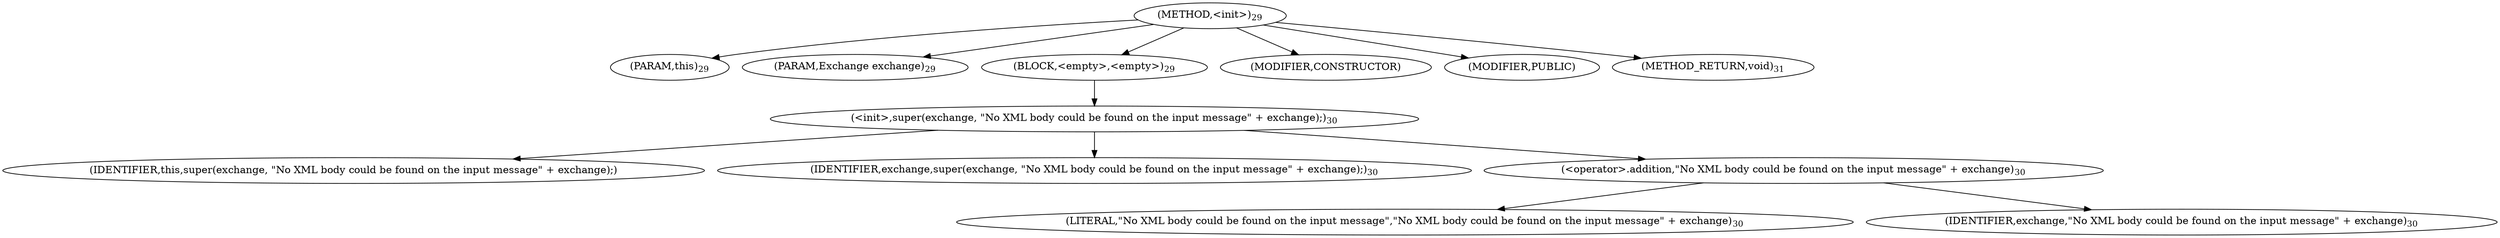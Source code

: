 digraph "&lt;init&gt;" {  
"7" [label = <(METHOD,&lt;init&gt;)<SUB>29</SUB>> ]
"4" [label = <(PARAM,this)<SUB>29</SUB>> ]
"8" [label = <(PARAM,Exchange exchange)<SUB>29</SUB>> ]
"9" [label = <(BLOCK,&lt;empty&gt;,&lt;empty&gt;)<SUB>29</SUB>> ]
"10" [label = <(&lt;init&gt;,super(exchange, &quot;No XML body could be found on the input message&quot; + exchange);)<SUB>30</SUB>> ]
"3" [label = <(IDENTIFIER,this,super(exchange, &quot;No XML body could be found on the input message&quot; + exchange);)> ]
"11" [label = <(IDENTIFIER,exchange,super(exchange, &quot;No XML body could be found on the input message&quot; + exchange);)<SUB>30</SUB>> ]
"12" [label = <(&lt;operator&gt;.addition,&quot;No XML body could be found on the input message&quot; + exchange)<SUB>30</SUB>> ]
"13" [label = <(LITERAL,&quot;No XML body could be found on the input message&quot;,&quot;No XML body could be found on the input message&quot; + exchange)<SUB>30</SUB>> ]
"14" [label = <(IDENTIFIER,exchange,&quot;No XML body could be found on the input message&quot; + exchange)<SUB>30</SUB>> ]
"15" [label = <(MODIFIER,CONSTRUCTOR)> ]
"16" [label = <(MODIFIER,PUBLIC)> ]
"17" [label = <(METHOD_RETURN,void)<SUB>31</SUB>> ]
  "7" -> "4" 
  "7" -> "8" 
  "7" -> "9" 
  "7" -> "15" 
  "7" -> "16" 
  "7" -> "17" 
  "9" -> "10" 
  "10" -> "3" 
  "10" -> "11" 
  "10" -> "12" 
  "12" -> "13" 
  "12" -> "14" 
}

